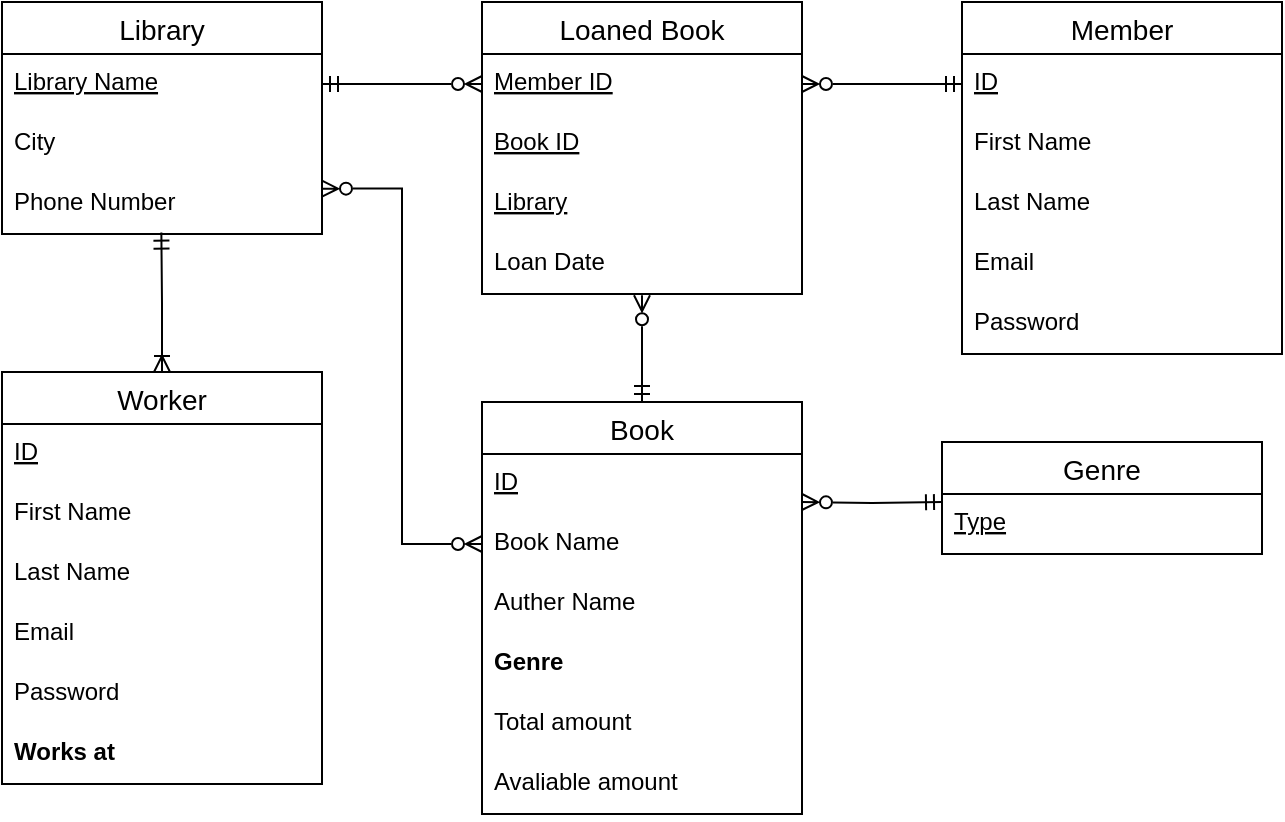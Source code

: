 <mxfile version="20.2.8" type="device"><diagram id="kdXop3t4s25Lj5Tf4Wi1" name="Page-1"><mxGraphModel dx="1185" dy="620" grid="1" gridSize="10" guides="1" tooltips="1" connect="1" arrows="1" fold="1" page="1" pageScale="1" pageWidth="850" pageHeight="1100" math="0" shadow="0"><root><mxCell id="0"/><mxCell id="1" parent="0"/><mxCell id="WKGnlHLk7GsP_ijbctUU-1" value="Library" style="swimlane;fontStyle=0;childLayout=stackLayout;horizontal=1;startSize=26;horizontalStack=0;resizeParent=1;resizeParentMax=0;resizeLast=0;collapsible=1;marginBottom=0;align=center;fontSize=14;" vertex="1" parent="1"><mxGeometry x="40" y="80" width="160" height="116" as="geometry"/></mxCell><mxCell id="WKGnlHLk7GsP_ijbctUU-2" value="Library Name" style="text;strokeColor=none;fillColor=none;spacingLeft=4;spacingRight=4;overflow=hidden;rotatable=0;points=[[0,0.5],[1,0.5]];portConstraint=eastwest;fontSize=12;fontStyle=4" vertex="1" parent="WKGnlHLk7GsP_ijbctUU-1"><mxGeometry y="26" width="160" height="30" as="geometry"/></mxCell><mxCell id="WKGnlHLk7GsP_ijbctUU-3" value="City" style="text;strokeColor=none;fillColor=none;spacingLeft=4;spacingRight=4;overflow=hidden;rotatable=0;points=[[0,0.5],[1,0.5]];portConstraint=eastwest;fontSize=12;" vertex="1" parent="WKGnlHLk7GsP_ijbctUU-1"><mxGeometry y="56" width="160" height="30" as="geometry"/></mxCell><mxCell id="WKGnlHLk7GsP_ijbctUU-4" value="Phone Number" style="text;strokeColor=none;fillColor=none;spacingLeft=4;spacingRight=4;overflow=hidden;rotatable=0;points=[[0,0.5],[1,0.5]];portConstraint=eastwest;fontSize=12;" vertex="1" parent="WKGnlHLk7GsP_ijbctUU-1"><mxGeometry y="86" width="160" height="30" as="geometry"/></mxCell><mxCell id="WKGnlHLk7GsP_ijbctUU-5" value="Member" style="swimlane;fontStyle=0;childLayout=stackLayout;horizontal=1;startSize=26;horizontalStack=0;resizeParent=1;resizeParentMax=0;resizeLast=0;collapsible=1;marginBottom=0;align=center;fontSize=14;" vertex="1" parent="1"><mxGeometry x="520" y="80" width="160" height="176" as="geometry"/></mxCell><mxCell id="WKGnlHLk7GsP_ijbctUU-6" value="ID" style="text;strokeColor=none;fillColor=none;spacingLeft=4;spacingRight=4;overflow=hidden;rotatable=0;points=[[0,0.5],[1,0.5]];portConstraint=eastwest;fontSize=12;fontStyle=4" vertex="1" parent="WKGnlHLk7GsP_ijbctUU-5"><mxGeometry y="26" width="160" height="30" as="geometry"/></mxCell><mxCell id="WKGnlHLk7GsP_ijbctUU-7" value="First Name" style="text;strokeColor=none;fillColor=none;spacingLeft=4;spacingRight=4;overflow=hidden;rotatable=0;points=[[0,0.5],[1,0.5]];portConstraint=eastwest;fontSize=12;" vertex="1" parent="WKGnlHLk7GsP_ijbctUU-5"><mxGeometry y="56" width="160" height="30" as="geometry"/></mxCell><mxCell id="WKGnlHLk7GsP_ijbctUU-8" value="Last Name" style="text;strokeColor=none;fillColor=none;spacingLeft=4;spacingRight=4;overflow=hidden;rotatable=0;points=[[0,0.5],[1,0.5]];portConstraint=eastwest;fontSize=12;" vertex="1" parent="WKGnlHLk7GsP_ijbctUU-5"><mxGeometry y="86" width="160" height="30" as="geometry"/></mxCell><mxCell id="WKGnlHLk7GsP_ijbctUU-19" value="Email" style="text;strokeColor=none;fillColor=none;spacingLeft=4;spacingRight=4;overflow=hidden;rotatable=0;points=[[0,0.5],[1,0.5]];portConstraint=eastwest;fontSize=12;" vertex="1" parent="WKGnlHLk7GsP_ijbctUU-5"><mxGeometry y="116" width="160" height="30" as="geometry"/></mxCell><mxCell id="WKGnlHLk7GsP_ijbctUU-20" value="Password" style="text;strokeColor=none;fillColor=none;spacingLeft=4;spacingRight=4;overflow=hidden;rotatable=0;points=[[0,0.5],[1,0.5]];portConstraint=eastwest;fontSize=12;" vertex="1" parent="WKGnlHLk7GsP_ijbctUU-5"><mxGeometry y="146" width="160" height="30" as="geometry"/></mxCell><mxCell id="WKGnlHLk7GsP_ijbctUU-44" style="edgeStyle=orthogonalEdgeStyle;rounded=0;orthogonalLoop=1;jettySize=auto;html=1;exitX=0.5;exitY=0;exitDx=0;exitDy=0;endArrow=ERzeroToMany;endFill=0;startArrow=ERmandOne;startFill=0;entryX=0.5;entryY=1.022;entryDx=0;entryDy=0;entryPerimeter=0;" edge="1" parent="1" source="WKGnlHLk7GsP_ijbctUU-9" target="WKGnlHLk7GsP_ijbctUU-52"><mxGeometry relative="1" as="geometry"><mxPoint x="360" y="200" as="targetPoint"/></mxGeometry></mxCell><mxCell id="WKGnlHLk7GsP_ijbctUU-9" value="Book" style="swimlane;fontStyle=0;childLayout=stackLayout;horizontal=1;startSize=26;horizontalStack=0;resizeParent=1;resizeParentMax=0;resizeLast=0;collapsible=1;marginBottom=0;align=center;fontSize=14;" vertex="1" parent="1"><mxGeometry x="280" y="280" width="160" height="206" as="geometry"/></mxCell><mxCell id="WKGnlHLk7GsP_ijbctUU-10" value="ID" style="text;strokeColor=none;fillColor=none;spacingLeft=4;spacingRight=4;overflow=hidden;rotatable=0;points=[[0,0.5],[1,0.5]];portConstraint=eastwest;fontSize=12;fontStyle=4" vertex="1" parent="WKGnlHLk7GsP_ijbctUU-9"><mxGeometry y="26" width="160" height="30" as="geometry"/></mxCell><mxCell id="WKGnlHLk7GsP_ijbctUU-11" value="Book Name" style="text;strokeColor=none;fillColor=none;spacingLeft=4;spacingRight=4;overflow=hidden;rotatable=0;points=[[0,0.5],[1,0.5]];portConstraint=eastwest;fontSize=12;fontStyle=0" vertex="1" parent="WKGnlHLk7GsP_ijbctUU-9"><mxGeometry y="56" width="160" height="30" as="geometry"/></mxCell><mxCell id="WKGnlHLk7GsP_ijbctUU-12" value="Auther Name" style="text;strokeColor=none;fillColor=none;spacingLeft=4;spacingRight=4;overflow=hidden;rotatable=0;points=[[0,0.5],[1,0.5]];portConstraint=eastwest;fontSize=12;fontStyle=0" vertex="1" parent="WKGnlHLk7GsP_ijbctUU-9"><mxGeometry y="86" width="160" height="30" as="geometry"/></mxCell><mxCell id="WKGnlHLk7GsP_ijbctUU-13" value="Genre" style="text;strokeColor=none;fillColor=none;spacingLeft=4;spacingRight=4;overflow=hidden;rotatable=0;points=[[0,0.5],[1,0.5]];portConstraint=eastwest;fontSize=12;fontStyle=1" vertex="1" parent="WKGnlHLk7GsP_ijbctUU-9"><mxGeometry y="116" width="160" height="30" as="geometry"/></mxCell><mxCell id="WKGnlHLk7GsP_ijbctUU-41" value="Total amount" style="text;strokeColor=none;fillColor=none;spacingLeft=4;spacingRight=4;overflow=hidden;rotatable=0;points=[[0,0.5],[1,0.5]];portConstraint=eastwest;fontSize=12;fontStyle=0" vertex="1" parent="WKGnlHLk7GsP_ijbctUU-9"><mxGeometry y="146" width="160" height="30" as="geometry"/></mxCell><mxCell id="WKGnlHLk7GsP_ijbctUU-51" value="Avaliable amount" style="text;strokeColor=none;fillColor=none;spacingLeft=4;spacingRight=4;overflow=hidden;rotatable=0;points=[[0,0.5],[1,0.5]];portConstraint=eastwest;fontSize=12;fontStyle=0" vertex="1" parent="WKGnlHLk7GsP_ijbctUU-9"><mxGeometry y="176" width="160" height="30" as="geometry"/></mxCell><mxCell id="WKGnlHLk7GsP_ijbctUU-49" style="edgeStyle=orthogonalEdgeStyle;rounded=0;orthogonalLoop=1;jettySize=auto;html=1;entryX=0.498;entryY=0.976;entryDx=0;entryDy=0;entryPerimeter=0;startArrow=ERoneToMany;startFill=0;endArrow=ERmandOne;endFill=0;" edge="1" parent="1" source="WKGnlHLk7GsP_ijbctUU-21" target="WKGnlHLk7GsP_ijbctUU-4"><mxGeometry relative="1" as="geometry"/></mxCell><mxCell id="WKGnlHLk7GsP_ijbctUU-21" value="Worker" style="swimlane;fontStyle=0;childLayout=stackLayout;horizontal=1;startSize=26;horizontalStack=0;resizeParent=1;resizeParentMax=0;resizeLast=0;collapsible=1;marginBottom=0;align=center;fontSize=14;" vertex="1" parent="1"><mxGeometry x="40" y="265" width="160" height="206" as="geometry"/></mxCell><mxCell id="WKGnlHLk7GsP_ijbctUU-22" value="ID" style="text;strokeColor=none;fillColor=none;spacingLeft=4;spacingRight=4;overflow=hidden;rotatable=0;points=[[0,0.5],[1,0.5]];portConstraint=eastwest;fontSize=12;fontStyle=4" vertex="1" parent="WKGnlHLk7GsP_ijbctUU-21"><mxGeometry y="26" width="160" height="30" as="geometry"/></mxCell><mxCell id="WKGnlHLk7GsP_ijbctUU-23" value="First Name" style="text;strokeColor=none;fillColor=none;spacingLeft=4;spacingRight=4;overflow=hidden;rotatable=0;points=[[0,0.5],[1,0.5]];portConstraint=eastwest;fontSize=12;" vertex="1" parent="WKGnlHLk7GsP_ijbctUU-21"><mxGeometry y="56" width="160" height="30" as="geometry"/></mxCell><mxCell id="WKGnlHLk7GsP_ijbctUU-24" value="Last Name" style="text;strokeColor=none;fillColor=none;spacingLeft=4;spacingRight=4;overflow=hidden;rotatable=0;points=[[0,0.5],[1,0.5]];portConstraint=eastwest;fontSize=12;" vertex="1" parent="WKGnlHLk7GsP_ijbctUU-21"><mxGeometry y="86" width="160" height="30" as="geometry"/></mxCell><mxCell id="WKGnlHLk7GsP_ijbctUU-25" value="Email" style="text;strokeColor=none;fillColor=none;spacingLeft=4;spacingRight=4;overflow=hidden;rotatable=0;points=[[0,0.5],[1,0.5]];portConstraint=eastwest;fontSize=12;" vertex="1" parent="WKGnlHLk7GsP_ijbctUU-21"><mxGeometry y="116" width="160" height="30" as="geometry"/></mxCell><mxCell id="WKGnlHLk7GsP_ijbctUU-26" value="Password" style="text;strokeColor=none;fillColor=none;spacingLeft=4;spacingRight=4;overflow=hidden;rotatable=0;points=[[0,0.5],[1,0.5]];portConstraint=eastwest;fontSize=12;" vertex="1" parent="WKGnlHLk7GsP_ijbctUU-21"><mxGeometry y="146" width="160" height="30" as="geometry"/></mxCell><mxCell id="WKGnlHLk7GsP_ijbctUU-36" value="Works at" style="text;strokeColor=none;fillColor=none;spacingLeft=4;spacingRight=4;overflow=hidden;rotatable=0;points=[[0,0.5],[1,0.5]];portConstraint=eastwest;fontSize=12;fontStyle=1" vertex="1" parent="WKGnlHLk7GsP_ijbctUU-21"><mxGeometry y="176" width="160" height="30" as="geometry"/></mxCell><mxCell id="WKGnlHLk7GsP_ijbctUU-31" value="Genre" style="swimlane;fontStyle=0;childLayout=stackLayout;horizontal=1;startSize=26;horizontalStack=0;resizeParent=1;resizeParentMax=0;resizeLast=0;collapsible=1;marginBottom=0;align=center;fontSize=14;" vertex="1" parent="1"><mxGeometry x="510" y="300" width="160" height="56" as="geometry"/></mxCell><mxCell id="WKGnlHLk7GsP_ijbctUU-32" value="Type" style="text;strokeColor=none;fillColor=none;spacingLeft=4;spacingRight=4;overflow=hidden;rotatable=0;points=[[0,0.5],[1,0.5]];portConstraint=eastwest;fontSize=12;fontStyle=4" vertex="1" parent="WKGnlHLk7GsP_ijbctUU-31"><mxGeometry y="26" width="160" height="30" as="geometry"/></mxCell><mxCell id="WKGnlHLk7GsP_ijbctUU-37" value="Loaned Book" style="swimlane;fontStyle=0;childLayout=stackLayout;horizontal=1;startSize=26;horizontalStack=0;resizeParent=1;resizeParentMax=0;resizeLast=0;collapsible=1;marginBottom=0;align=center;fontSize=14;" vertex="1" parent="1"><mxGeometry x="280" y="80" width="160" height="146" as="geometry"/></mxCell><mxCell id="WKGnlHLk7GsP_ijbctUU-38" value="Member ID" style="text;strokeColor=none;fillColor=none;spacingLeft=4;spacingRight=4;overflow=hidden;rotatable=0;points=[[0,0.5],[1,0.5]];portConstraint=eastwest;fontSize=12;fontStyle=4" vertex="1" parent="WKGnlHLk7GsP_ijbctUU-37"><mxGeometry y="26" width="160" height="30" as="geometry"/></mxCell><mxCell id="WKGnlHLk7GsP_ijbctUU-39" value="Book ID" style="text;strokeColor=none;fillColor=none;spacingLeft=4;spacingRight=4;overflow=hidden;rotatable=0;points=[[0,0.5],[1,0.5]];portConstraint=eastwest;fontSize=12;fontStyle=4" vertex="1" parent="WKGnlHLk7GsP_ijbctUU-37"><mxGeometry y="56" width="160" height="30" as="geometry"/></mxCell><mxCell id="WKGnlHLk7GsP_ijbctUU-46" value="Library" style="text;strokeColor=none;fillColor=none;spacingLeft=4;spacingRight=4;overflow=hidden;rotatable=0;points=[[0,0.5],[1,0.5]];portConstraint=eastwest;fontSize=12;fontStyle=4" vertex="1" parent="WKGnlHLk7GsP_ijbctUU-37"><mxGeometry y="86" width="160" height="30" as="geometry"/></mxCell><mxCell id="WKGnlHLk7GsP_ijbctUU-52" value="Loan Date" style="text;strokeColor=none;fillColor=none;spacingLeft=4;spacingRight=4;overflow=hidden;rotatable=0;points=[[0,0.5],[1,0.5]];portConstraint=eastwest;fontSize=12;fontStyle=0" vertex="1" parent="WKGnlHLk7GsP_ijbctUU-37"><mxGeometry y="116" width="160" height="30" as="geometry"/></mxCell><mxCell id="WKGnlHLk7GsP_ijbctUU-42" style="edgeStyle=orthogonalEdgeStyle;rounded=0;orthogonalLoop=1;jettySize=auto;html=1;exitX=1;exitY=0.5;exitDx=0;exitDy=0;entryX=0;entryY=0.5;entryDx=0;entryDy=0;endArrow=ERmandOne;endFill=0;startArrow=ERzeroToMany;startFill=0;" edge="1" parent="1" source="WKGnlHLk7GsP_ijbctUU-38" target="WKGnlHLk7GsP_ijbctUU-6"><mxGeometry relative="1" as="geometry"/></mxCell><mxCell id="WKGnlHLk7GsP_ijbctUU-45" style="edgeStyle=orthogonalEdgeStyle;rounded=0;orthogonalLoop=1;jettySize=auto;html=1;exitX=1;exitY=0.5;exitDx=0;exitDy=0;entryX=0;entryY=0.5;entryDx=0;entryDy=0;startArrow=ERmandOne;startFill=0;endArrow=ERzeroToMany;endFill=0;" edge="1" parent="1" source="WKGnlHLk7GsP_ijbctUU-2" target="WKGnlHLk7GsP_ijbctUU-38"><mxGeometry relative="1" as="geometry"/></mxCell><mxCell id="WKGnlHLk7GsP_ijbctUU-47" style="edgeStyle=orthogonalEdgeStyle;rounded=0;orthogonalLoop=1;jettySize=auto;html=1;entryX=1;entryY=0.8;entryDx=0;entryDy=0;entryPerimeter=0;startArrow=ERmandOne;startFill=0;endArrow=ERzeroToMany;endFill=0;" edge="1" parent="1" target="WKGnlHLk7GsP_ijbctUU-10"><mxGeometry relative="1" as="geometry"><mxPoint x="510" y="330" as="sourcePoint"/></mxGeometry></mxCell><mxCell id="WKGnlHLk7GsP_ijbctUU-50" style="edgeStyle=orthogonalEdgeStyle;rounded=0;orthogonalLoop=1;jettySize=auto;html=1;entryX=1;entryY=0.244;entryDx=0;entryDy=0;entryPerimeter=0;startArrow=ERzeroToMany;startFill=0;endArrow=ERzeroToMany;endFill=0;" edge="1" parent="1" source="WKGnlHLk7GsP_ijbctUU-11" target="WKGnlHLk7GsP_ijbctUU-4"><mxGeometry relative="1" as="geometry"/></mxCell></root></mxGraphModel></diagram></mxfile>